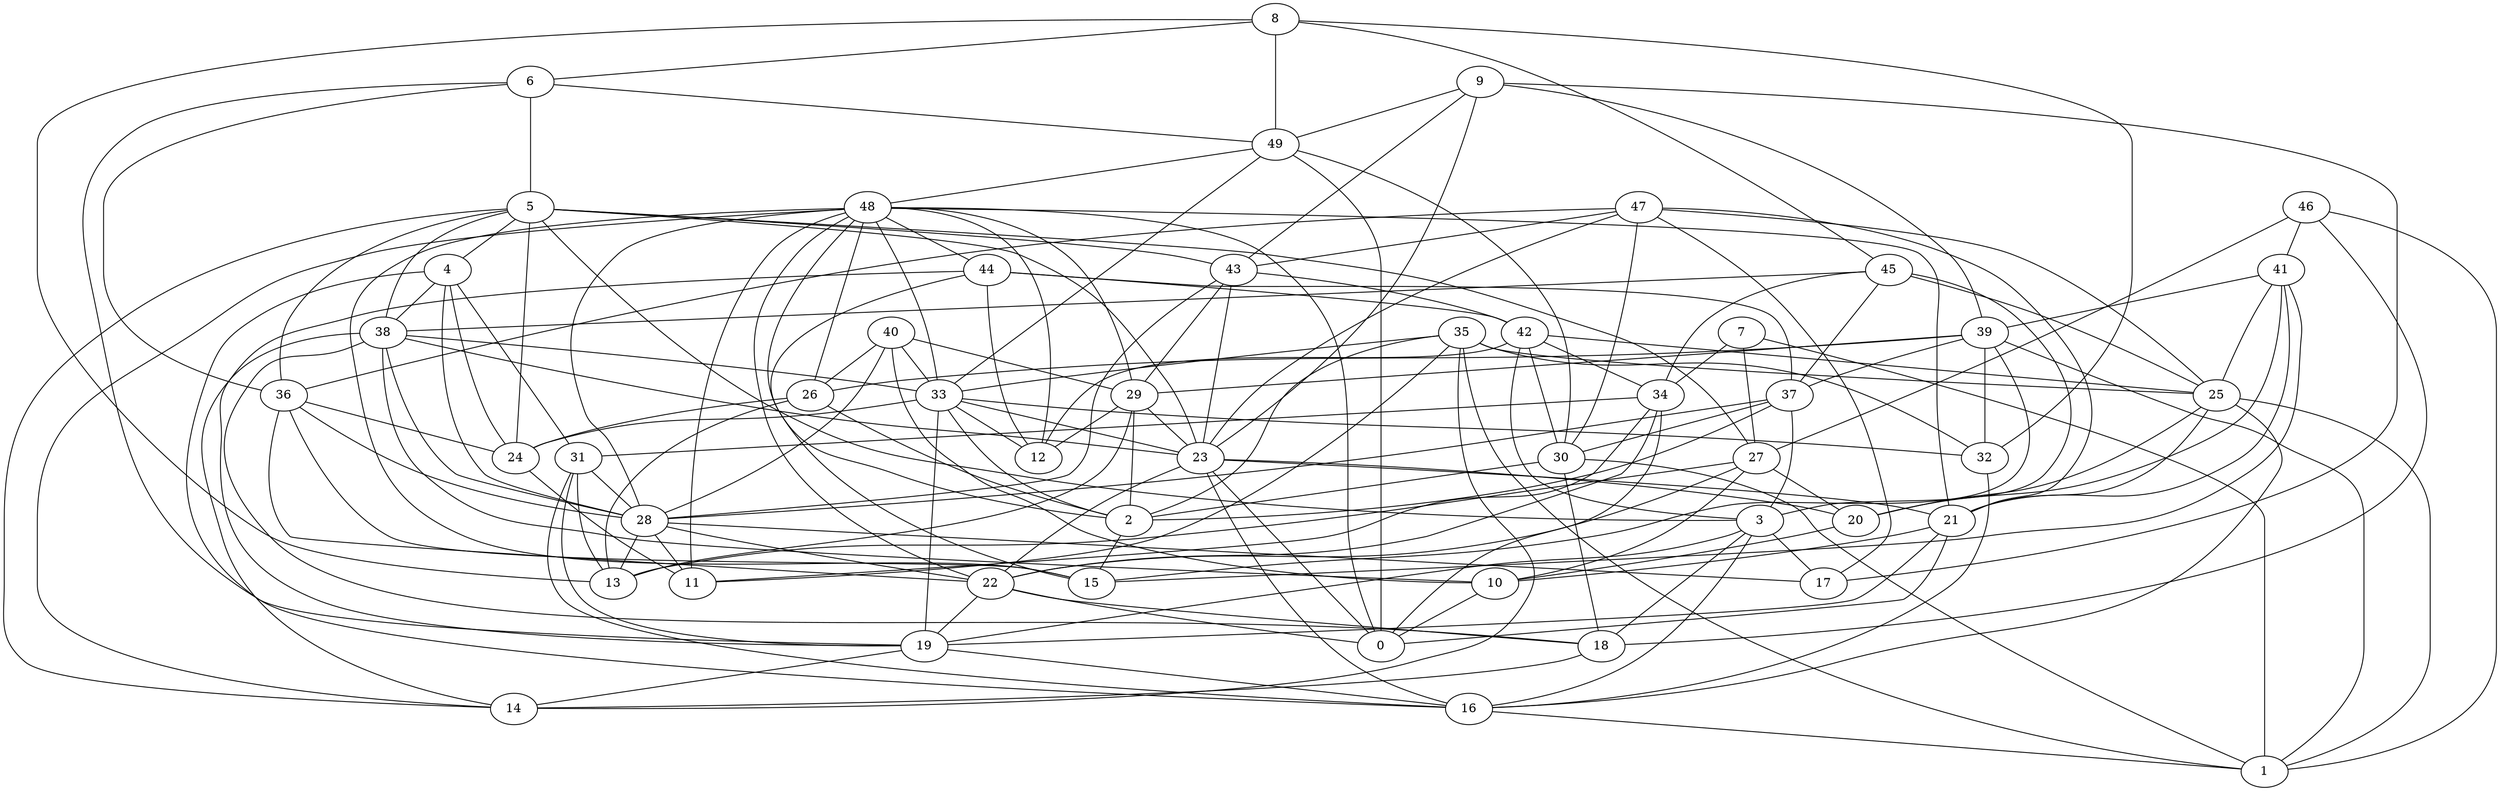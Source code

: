 digraph GG_graph {

subgraph G_graph {
edge [color = black]
"29" -> "12" [dir = none]
"29" -> "23" [dir = none]
"2" -> "15" [dir = none]
"25" -> "1" [dir = none]
"25" -> "21" [dir = none]
"25" -> "16" [dir = none]
"38" -> "23" [dir = none]
"38" -> "33" [dir = none]
"38" -> "18" [dir = none]
"38" -> "10" [dir = none]
"46" -> "18" [dir = none]
"46" -> "41" [dir = none]
"26" -> "2" [dir = none]
"44" -> "37" [dir = none]
"44" -> "19" [dir = none]
"34" -> "22" [dir = none]
"37" -> "30" [dir = none]
"37" -> "28" [dir = none]
"37" -> "3" [dir = none]
"8" -> "6" [dir = none]
"8" -> "49" [dir = none]
"8" -> "45" [dir = none]
"7" -> "34" [dir = none]
"7" -> "27" [dir = none]
"39" -> "29" [dir = none]
"39" -> "15" [dir = none]
"39" -> "32" [dir = none]
"39" -> "1" [dir = none]
"39" -> "37" [dir = none]
"39" -> "26" [dir = none]
"20" -> "10" [dir = none]
"23" -> "0" [dir = none]
"23" -> "22" [dir = none]
"23" -> "16" [dir = none]
"21" -> "10" [dir = none]
"21" -> "0" [dir = none]
"21" -> "19" [dir = none]
"42" -> "3" [dir = none]
"42" -> "12" [dir = none]
"42" -> "34" [dir = none]
"49" -> "0" [dir = none]
"49" -> "48" [dir = none]
"43" -> "29" [dir = none]
"43" -> "42" [dir = none]
"5" -> "23" [dir = none]
"5" -> "43" [dir = none]
"31" -> "28" [dir = none]
"31" -> "13" [dir = none]
"33" -> "19" [dir = none]
"33" -> "12" [dir = none]
"33" -> "24" [dir = none]
"33" -> "23" [dir = none]
"19" -> "16" [dir = none]
"19" -> "14" [dir = none]
"4" -> "16" [dir = none]
"4" -> "38" [dir = none]
"4" -> "31" [dir = none]
"22" -> "19" [dir = none]
"36" -> "24" [dir = none]
"36" -> "22" [dir = none]
"9" -> "23" [dir = none]
"9" -> "39" [dir = none]
"9" -> "17" [dir = none]
"48" -> "14" [dir = none]
"48" -> "15" [dir = none]
"48" -> "0" [dir = none]
"48" -> "29" [dir = none]
"48" -> "33" [dir = none]
"48" -> "44" [dir = none]
"48" -> "12" [dir = none]
"48" -> "22" [dir = none]
"48" -> "2" [dir = none]
"48" -> "28" [dir = none]
"47" -> "43" [dir = none]
"47" -> "30" [dir = none]
"47" -> "36" [dir = none]
"27" -> "22" [dir = none]
"27" -> "13" [dir = none]
"35" -> "11" [dir = none]
"35" -> "32" [dir = none]
"35" -> "25" [dir = none]
"35" -> "1" [dir = none]
"6" -> "5" [dir = none]
"6" -> "49" [dir = none]
"45" -> "37" [dir = none]
"3" -> "16" [dir = none]
"30" -> "2" [dir = none]
"30" -> "18" [dir = none]
"30" -> "1" [dir = none]
"41" -> "21" [dir = none]
"41" -> "20" [dir = none]
"41" -> "39" [dir = none]
"28" -> "13" [dir = none]
"28" -> "22" [dir = none]
"28" -> "17" [dir = none]
"28" -> "11" [dir = none]
"40" -> "29" [dir = none]
"40" -> "28" [dir = none]
"46" -> "27" [dir = none]
"31" -> "16" [dir = none]
"35" -> "14" [dir = none]
"26" -> "13" [dir = none]
"41" -> "25" [dir = none]
"40" -> "26" [dir = none]
"23" -> "20" [dir = none]
"27" -> "20" [dir = none]
"5" -> "3" [dir = none]
"29" -> "2" [dir = none]
"31" -> "19" [dir = none]
"9" -> "43" [dir = none]
"43" -> "23" [dir = none]
"37" -> "2" [dir = none]
"48" -> "26" [dir = none]
"45" -> "25" [dir = none]
"44" -> "12" [dir = none]
"24" -> "11" [dir = none]
"33" -> "2" [dir = none]
"7" -> "1" [dir = none]
"8" -> "32" [dir = none]
"6" -> "19" [dir = none]
"3" -> "18" [dir = none]
"45" -> "38" [dir = none]
"38" -> "14" [dir = none]
"29" -> "13" [dir = none]
"4" -> "24" [dir = none]
"43" -> "28" [dir = none]
"9" -> "49" [dir = none]
"49" -> "33" [dir = none]
"38" -> "28" [dir = none]
"44" -> "15" [dir = none]
"8" -> "13" [dir = none]
"5" -> "14" [dir = none]
"48" -> "21" [dir = none]
"4" -> "28" [dir = none]
"42" -> "30" [dir = none]
"26" -> "24" [dir = none]
"25" -> "20" [dir = none]
"32" -> "16" [dir = none]
"46" -> "1" [dir = none]
"3" -> "19" [dir = none]
"45" -> "3" [dir = none]
"33" -> "32" [dir = none]
"45" -> "34" [dir = none]
"42" -> "25" [dir = none]
"40" -> "33" [dir = none]
"3" -> "17" [dir = none]
"44" -> "42" [dir = none]
"36" -> "15" [dir = none]
"47" -> "23" [dir = none]
"35" -> "2" [dir = none]
"5" -> "4" [dir = none]
"5" -> "24" [dir = none]
"34" -> "31" [dir = none]
"48" -> "11" [dir = none]
"40" -> "10" [dir = none]
"5" -> "38" [dir = none]
"27" -> "10" [dir = none]
"5" -> "36" [dir = none]
"47" -> "21" [dir = none]
"36" -> "28" [dir = none]
"22" -> "18" [dir = none]
"47" -> "25" [dir = none]
"47" -> "17" [dir = none]
"35" -> "33" [dir = none]
"34" -> "0" [dir = none]
"5" -> "27" [dir = none]
"34" -> "11" [dir = none]
"6" -> "36" [dir = none]
"16" -> "1" [dir = none]
"49" -> "30" [dir = none]
"10" -> "0" [dir = none]
"18" -> "14" [dir = none]
"22" -> "0" [dir = none]
"41" -> "15" [dir = none]
"23" -> "21" [dir = none]
}

}
